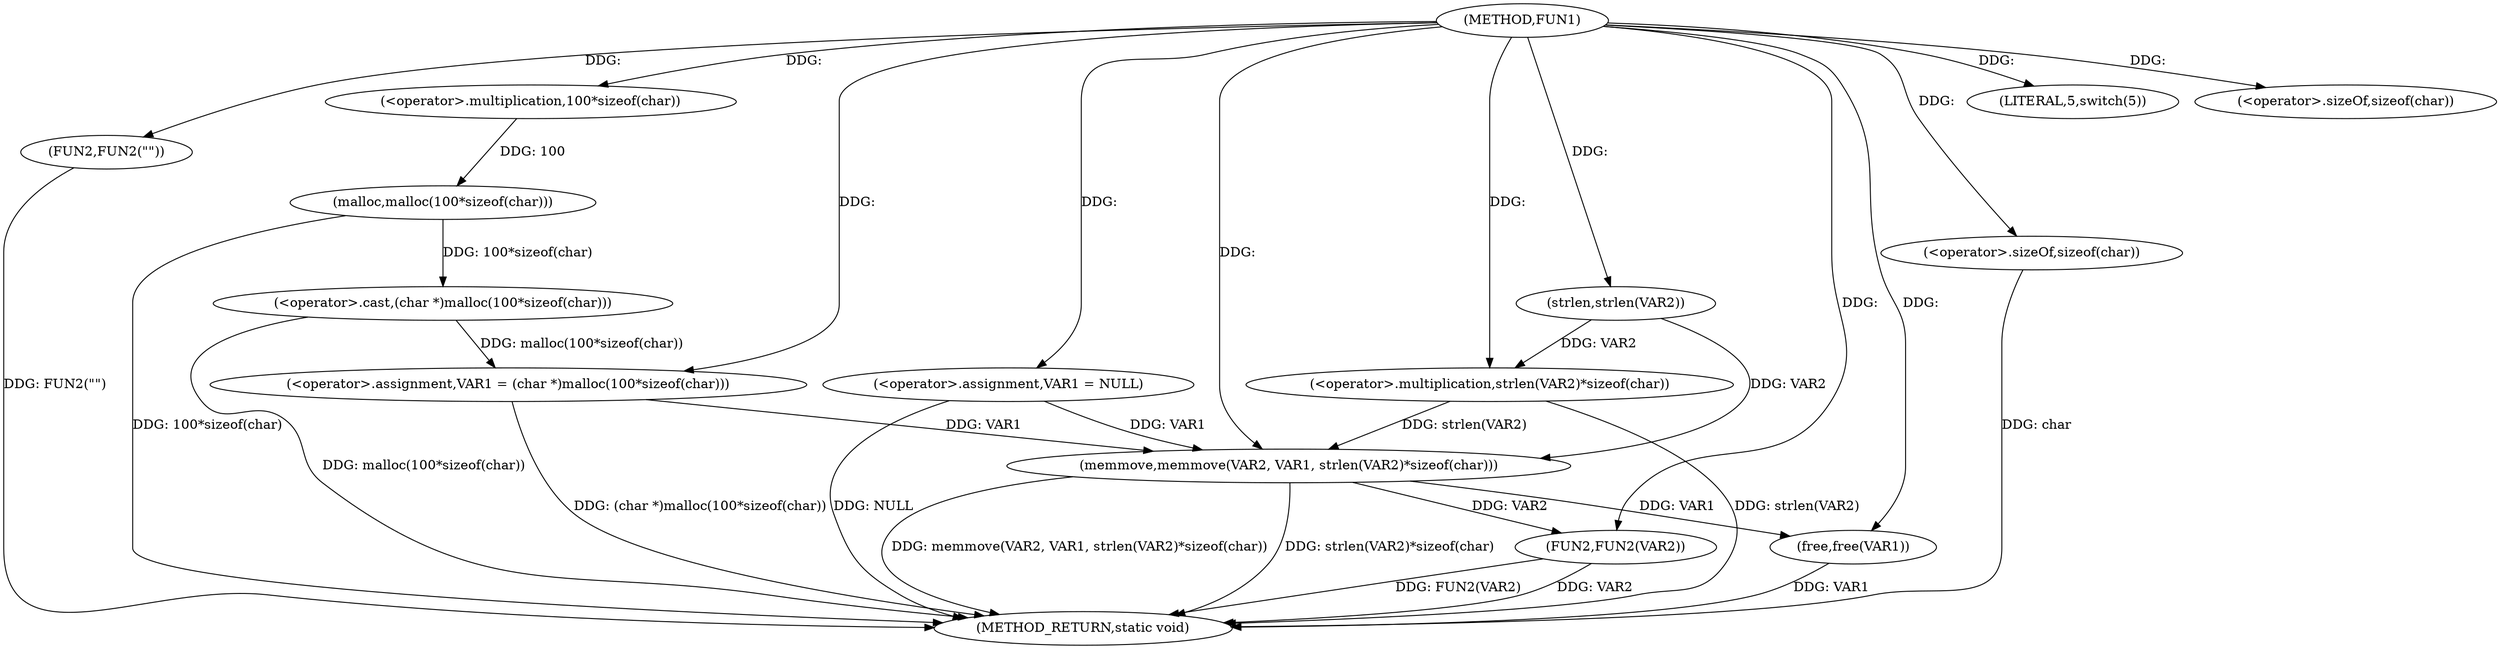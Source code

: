 digraph FUN1 {  
"1000100" [label = "(METHOD,FUN1)" ]
"1000138" [label = "(METHOD_RETURN,static void)" ]
"1000103" [label = "(<operator>.assignment,VAR1 = NULL)" ]
"1000107" [label = "(LITERAL,5,switch(5))" ]
"1000110" [label = "(FUN2,FUN2(\"\"))" ]
"1000114" [label = "(<operator>.assignment,VAR1 = (char *)malloc(100*sizeof(char)))" ]
"1000116" [label = "(<operator>.cast,(char *)malloc(100*sizeof(char)))" ]
"1000118" [label = "(malloc,malloc(100*sizeof(char)))" ]
"1000119" [label = "(<operator>.multiplication,100*sizeof(char))" ]
"1000121" [label = "(<operator>.sizeOf,sizeof(char))" ]
"1000126" [label = "(memmove,memmove(VAR2, VAR1, strlen(VAR2)*sizeof(char)))" ]
"1000129" [label = "(<operator>.multiplication,strlen(VAR2)*sizeof(char))" ]
"1000130" [label = "(strlen,strlen(VAR2))" ]
"1000132" [label = "(<operator>.sizeOf,sizeof(char))" ]
"1000134" [label = "(FUN2,FUN2(VAR2))" ]
"1000136" [label = "(free,free(VAR1))" ]
  "1000103" -> "1000138"  [ label = "DDG: NULL"] 
  "1000116" -> "1000138"  [ label = "DDG: malloc(100*sizeof(char))"] 
  "1000132" -> "1000138"  [ label = "DDG: char"] 
  "1000118" -> "1000138"  [ label = "DDG: 100*sizeof(char)"] 
  "1000114" -> "1000138"  [ label = "DDG: (char *)malloc(100*sizeof(char))"] 
  "1000136" -> "1000138"  [ label = "DDG: VAR1"] 
  "1000129" -> "1000138"  [ label = "DDG: strlen(VAR2)"] 
  "1000126" -> "1000138"  [ label = "DDG: memmove(VAR2, VAR1, strlen(VAR2)*sizeof(char))"] 
  "1000126" -> "1000138"  [ label = "DDG: strlen(VAR2)*sizeof(char)"] 
  "1000134" -> "1000138"  [ label = "DDG: FUN2(VAR2)"] 
  "1000134" -> "1000138"  [ label = "DDG: VAR2"] 
  "1000110" -> "1000138"  [ label = "DDG: FUN2(\"\")"] 
  "1000100" -> "1000103"  [ label = "DDG: "] 
  "1000100" -> "1000107"  [ label = "DDG: "] 
  "1000100" -> "1000110"  [ label = "DDG: "] 
  "1000116" -> "1000114"  [ label = "DDG: malloc(100*sizeof(char))"] 
  "1000100" -> "1000114"  [ label = "DDG: "] 
  "1000118" -> "1000116"  [ label = "DDG: 100*sizeof(char)"] 
  "1000119" -> "1000118"  [ label = "DDG: 100"] 
  "1000100" -> "1000119"  [ label = "DDG: "] 
  "1000100" -> "1000121"  [ label = "DDG: "] 
  "1000130" -> "1000126"  [ label = "DDG: VAR2"] 
  "1000100" -> "1000126"  [ label = "DDG: "] 
  "1000103" -> "1000126"  [ label = "DDG: VAR1"] 
  "1000114" -> "1000126"  [ label = "DDG: VAR1"] 
  "1000129" -> "1000126"  [ label = "DDG: strlen(VAR2)"] 
  "1000130" -> "1000129"  [ label = "DDG: VAR2"] 
  "1000100" -> "1000130"  [ label = "DDG: "] 
  "1000100" -> "1000129"  [ label = "DDG: "] 
  "1000100" -> "1000132"  [ label = "DDG: "] 
  "1000126" -> "1000134"  [ label = "DDG: VAR2"] 
  "1000100" -> "1000134"  [ label = "DDG: "] 
  "1000126" -> "1000136"  [ label = "DDG: VAR1"] 
  "1000100" -> "1000136"  [ label = "DDG: "] 
}
